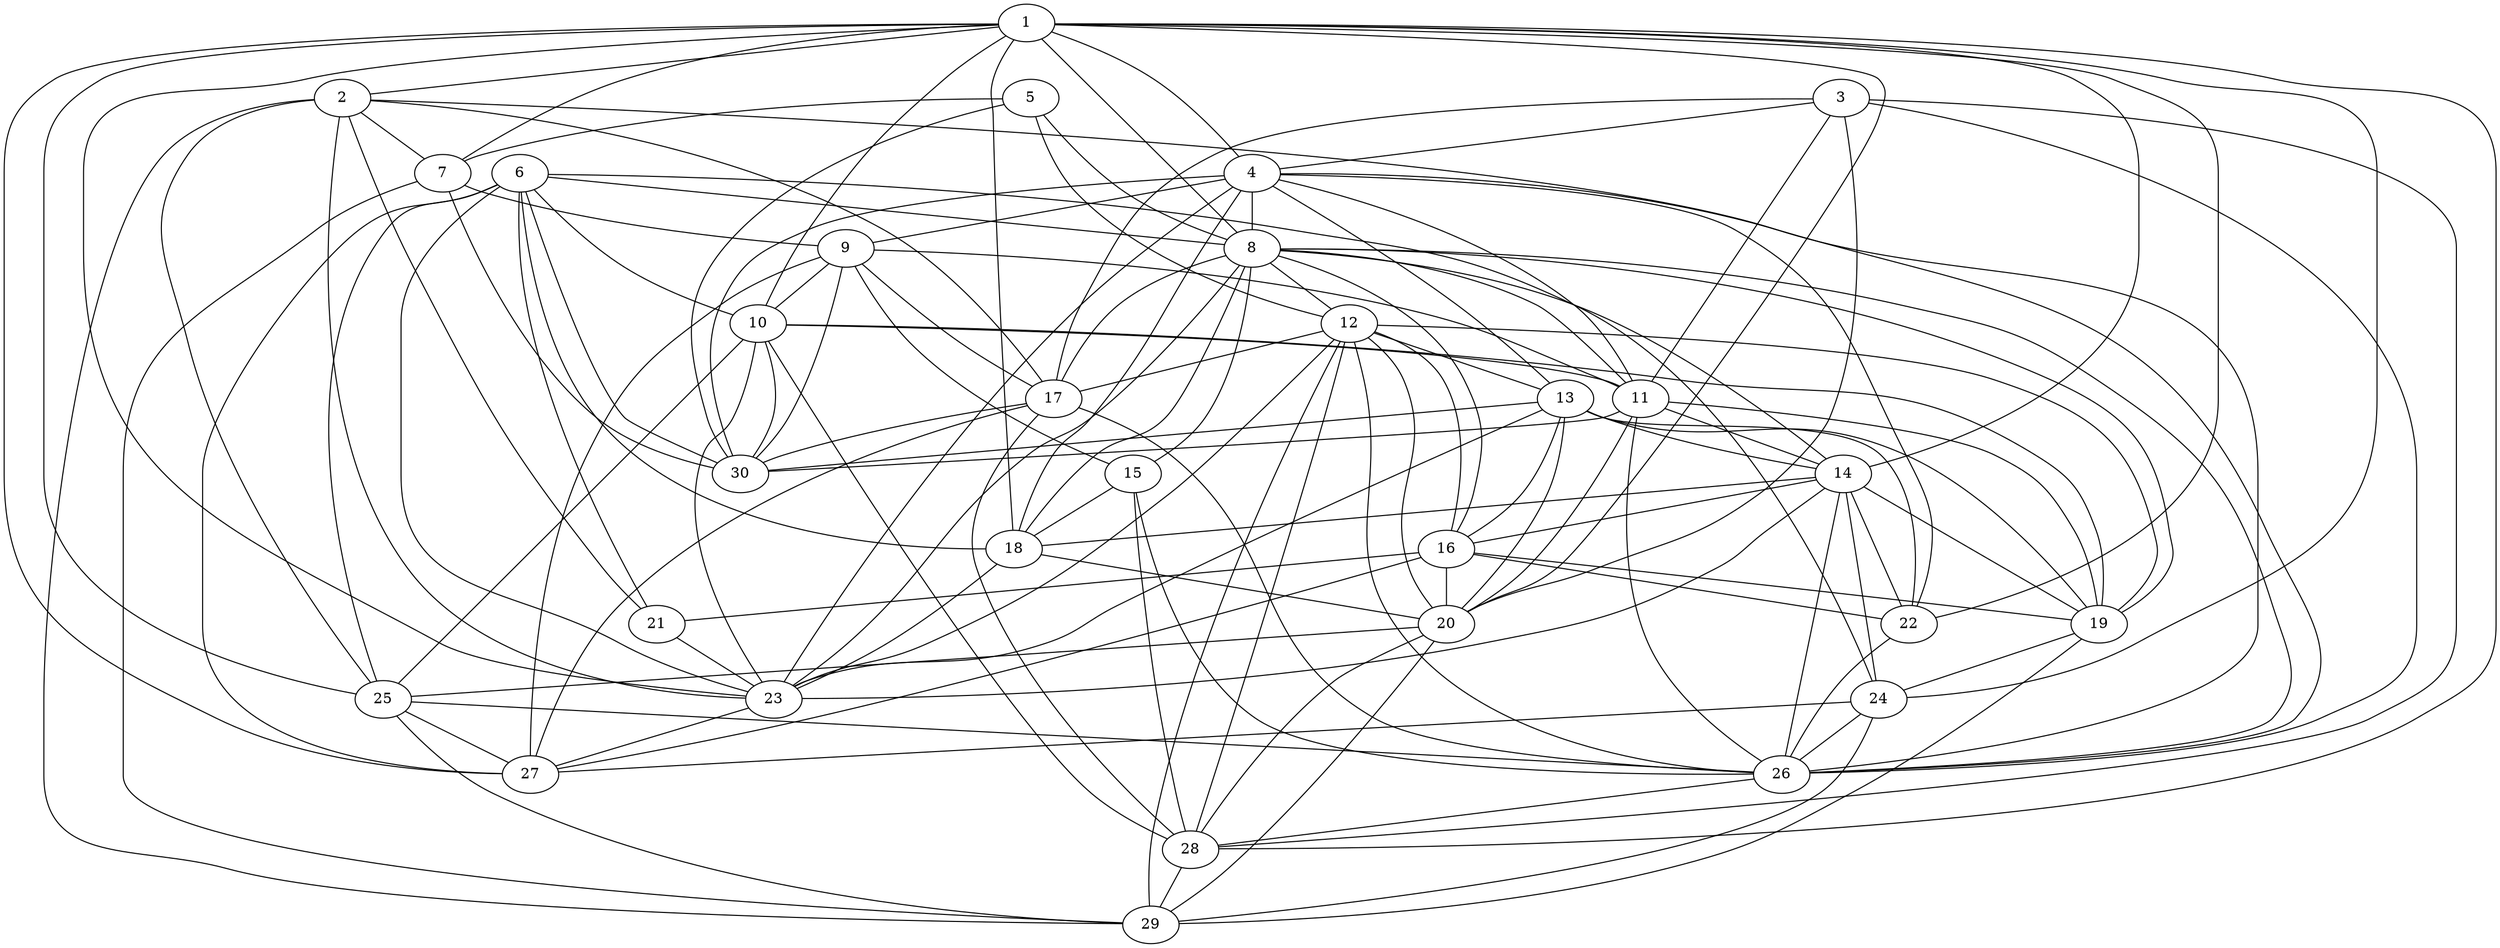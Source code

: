 graph G {
  1 -- 2;
  1 -- 4;
  1 -- 7;
  1 -- 8;
  1 -- 10;
  1 -- 14;
  1 -- 18;
  1 -- 20;
  1 -- 22;
  1 -- 23;
  1 -- 24;
  1 -- 25;
  1 -- 27;
  1 -- 28;
  2 -- 7;
  2 -- 17;
  2 -- 21;
  2 -- 23;
  2 -- 25;
  2 -- 26;
  2 -- 29;
  3 -- 4;
  3 -- 11;
  3 -- 17;
  3 -- 20;
  3 -- 26;
  3 -- 28;
  4 -- 8;
  4 -- 9;
  4 -- 11;
  4 -- 13;
  4 -- 18;
  4 -- 22;
  4 -- 23;
  4 -- 26;
  4 -- 30;
  5 -- 7;
  5 -- 8;
  5 -- 12;
  5 -- 30;
  6 -- 8;
  6 -- 10;
  6 -- 18;
  6 -- 21;
  6 -- 23;
  6 -- 24;
  6 -- 25;
  6 -- 27;
  6 -- 30;
  7 -- 9;
  7 -- 29;
  7 -- 30;
  8 -- 11;
  8 -- 12;
  8 -- 14;
  8 -- 15;
  8 -- 16;
  8 -- 17;
  8 -- 18;
  8 -- 19;
  8 -- 23;
  8 -- 26;
  9 -- 10;
  9 -- 11;
  9 -- 15;
  9 -- 17;
  9 -- 27;
  9 -- 30;
  10 -- 11;
  10 -- 19;
  10 -- 23;
  10 -- 25;
  10 -- 28;
  10 -- 30;
  11 -- 14;
  11 -- 19;
  11 -- 20;
  11 -- 26;
  11 -- 30;
  12 -- 13;
  12 -- 16;
  12 -- 17;
  12 -- 19;
  12 -- 20;
  12 -- 23;
  12 -- 26;
  12 -- 28;
  12 -- 29;
  13 -- 14;
  13 -- 16;
  13 -- 19;
  13 -- 20;
  13 -- 22;
  13 -- 23;
  13 -- 30;
  14 -- 16;
  14 -- 18;
  14 -- 19;
  14 -- 22;
  14 -- 23;
  14 -- 24;
  14 -- 26;
  15 -- 18;
  15 -- 26;
  15 -- 28;
  16 -- 19;
  16 -- 20;
  16 -- 21;
  16 -- 22;
  16 -- 27;
  17 -- 26;
  17 -- 27;
  17 -- 28;
  17 -- 30;
  18 -- 20;
  18 -- 23;
  19 -- 24;
  19 -- 29;
  20 -- 25;
  20 -- 28;
  20 -- 29;
  21 -- 23;
  22 -- 26;
  23 -- 27;
  24 -- 26;
  24 -- 27;
  24 -- 29;
  25 -- 26;
  25 -- 27;
  25 -- 29;
  26 -- 28;
  28 -- 29;
}
